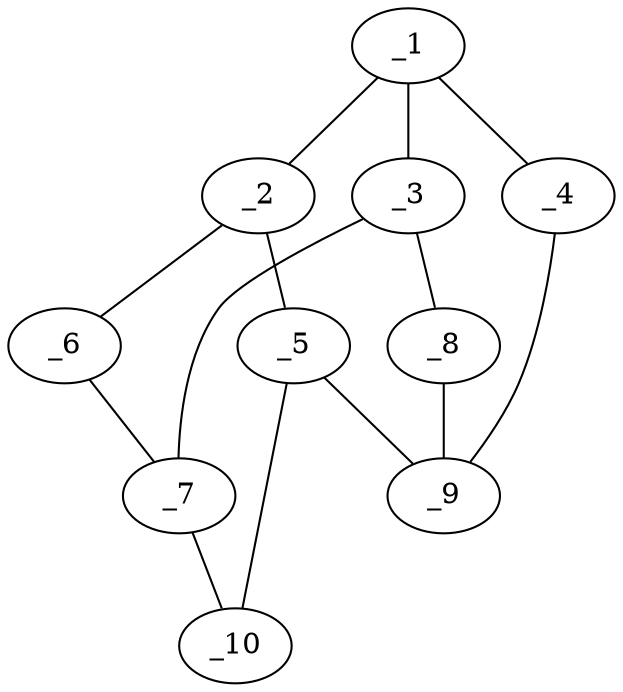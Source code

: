 graph molid86080 {
	_1	 [charge=0,
		chem=1,
		symbol="C  ",
		x="3.618",
		y="-0.5878"];
	_2	 [charge=0,
		chem=1,
		symbol="C  ",
		x="2.809",
		y=0];
	_1 -- _2	 [valence=1];
	_3	 [charge=0,
		chem=1,
		symbol="C  ",
		x="3.309",
		y="-1.5388"];
	_1 -- _3	 [valence=1];
	_4	 [charge=0,
		chem=1,
		symbol="C  ",
		x="4.427",
		y=0];
	_1 -- _4	 [valence=1];
	_5	 [charge=0,
		chem=1,
		symbol="C  ",
		x="3.118",
		y="0.9511"];
	_2 -- _5	 [valence=1];
	_6	 [charge=0,
		chem=1,
		symbol="C  ",
		x=2,
		y="-0.5878"];
	_2 -- _6	 [valence=1];
	_7	 [charge=0,
		chem=1,
		symbol="C  ",
		x="2.309",
		y="-1.5388"];
	_3 -- _7	 [valence=1];
	_8	 [charge=0,
		chem=1,
		symbol="C  ",
		x="4.927",
		y="1.5388"];
	_3 -- _8	 [valence=1];
	_9	 [charge=1,
		chem=5,
		symbol="S  ",
		x="4.118",
		y="0.9511"];
	_4 -- _9	 [valence=1];
	_5 -- _9	 [valence=1];
	_10	 [charge=0,
		chem=1,
		symbol="C  ",
		x="2.309",
		y="1.5388"];
	_5 -- _10	 [valence=1];
	_6 -- _7	 [valence=1];
	_7 -- _10	 [valence=1];
	_8 -- _9	 [valence=1];
}
